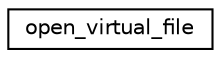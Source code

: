 digraph "Graphical Class Hierarchy"
{
 // INTERACTIVE_SVG=YES
 // LATEX_PDF_SIZE
  edge [fontname="Helvetica",fontsize="10",labelfontname="Helvetica",labelfontsize="10"];
  node [fontname="Helvetica",fontsize="10",shape=record];
  rankdir="LR";
  Node0 [label="open_virtual_file",height=0.2,width=0.4,color="black", fillcolor="white", style="filled",URL="$interfacefms2__io__mod_1_1open__virtual__file.html",tooltip="Creates a diskless netcdf or domain file."];
}
